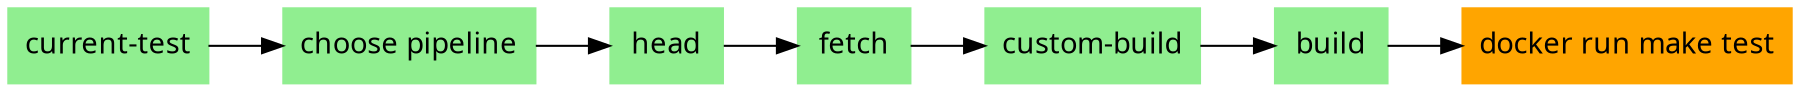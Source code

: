 digraph pipeline {
  graph [fontname="ui-system,sans-serif",bgcolor="transparent"]
  node [fontname="ui-system,sans-serif",shape="box"]
  edge [fontname="ui-system,sans-serif"]
  rankdir=LR
  n3 [label="current-test",color="#90ee90",fillcolor="#90ee90",style="filled"]
  n2 [label="choose pipeline",color="#90ee90",fillcolor="#90ee90",style="filled"]
  n7 [label="head",color="#90ee90",fillcolor="#90ee90",style="filled"]
  n6 [label="fetch",color="#90ee90",fillcolor="#90ee90",style="filled"]
  n5 [label="custom-build",color="#90ee90",fillcolor="#90ee90",style="filled"]
  n8 [label="build",color="#90ee90",fillcolor="#90ee90",style="filled"]
  n4 [label="docker run make test",color="#ffa500",fillcolor="#ffa500",style="filled"]
  n8 -> n4
  n5 -> n8
  n6 -> n5
  n7 -> n6
  n2 -> n7
  n3 -> n2
  }
